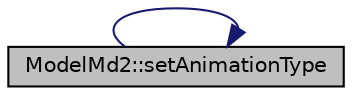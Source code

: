 digraph "ModelMd2::setAnimationType"
{
 // LATEX_PDF_SIZE
  edge [fontname="Helvetica",fontsize="10",labelfontname="Helvetica",labelfontsize="10"];
  node [fontname="Helvetica",fontsize="10",shape=record];
  rankdir="LR";
  Node1 [label="ModelMd2::setAnimationType",height=0.2,width=0.4,color="black", fillcolor="grey75", style="filled", fontcolor="black",tooltip="Decides what type of animation to render ..."];
  Node1 -> Node1 [color="midnightblue",fontsize="10",style="solid",fontname="Helvetica"];
}
